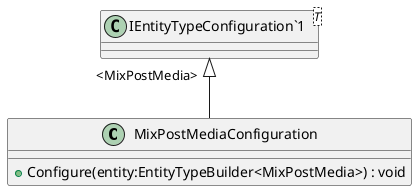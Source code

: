 @startuml
class MixPostMediaConfiguration {
    + Configure(entity:EntityTypeBuilder<MixPostMedia>) : void
}
class "IEntityTypeConfiguration`1"<T> {
}
"IEntityTypeConfiguration`1" "<MixPostMedia>" <|-- MixPostMediaConfiguration
@enduml
